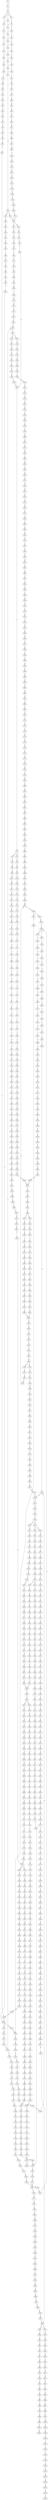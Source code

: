 strict digraph  {
	S0 -> S1 [ label = T ];
	S1 -> S2 [ label = G ];
	S2 -> S3 [ label = T ];
	S2 -> S4 [ label = C ];
	S2 -> S5 [ label = G ];
	S3 -> S6 [ label = G ];
	S4 -> S7 [ label = G ];
	S5 -> S8 [ label = G ];
	S6 -> S9 [ label = C ];
	S7 -> S10 [ label = C ];
	S8 -> S11 [ label = C ];
	S9 -> S12 [ label = G ];
	S10 -> S13 [ label = G ];
	S11 -> S14 [ label = T ];
	S12 -> S15 [ label = T ];
	S13 -> S16 [ label = T ];
	S14 -> S17 [ label = T ];
	S15 -> S18 [ label = C ];
	S16 -> S19 [ label = C ];
	S17 -> S20 [ label = C ];
	S18 -> S21 [ label = G ];
	S19 -> S22 [ label = G ];
	S20 -> S23 [ label = G ];
	S21 -> S24 [ label = A ];
	S22 -> S25 [ label = T ];
	S23 -> S26 [ label = A ];
	S24 -> S27 [ label = A ];
	S25 -> S28 [ label = G ];
	S26 -> S29 [ label = A ];
	S27 -> S30 [ label = C ];
	S28 -> S31 [ label = C ];
	S29 -> S32 [ label = C ];
	S30 -> S33 [ label = C ];
	S30 -> S34 [ label = A ];
	S31 -> S35 [ label = A ];
	S32 -> S36 [ label = A ];
	S33 -> S37 [ label = T ];
	S34 -> S38 [ label = C ];
	S35 -> S39 [ label = T ];
	S36 -> S40 [ label = C ];
	S37 -> S41 [ label = T ];
	S37 -> S42 [ label = G ];
	S38 -> S43 [ label = C ];
	S39 -> S44 [ label = C ];
	S40 -> S45 [ label = G ];
	S41 -> S46 [ label = C ];
	S42 -> S47 [ label = T ];
	S43 -> S48 [ label = C ];
	S44 -> S49 [ label = C ];
	S45 -> S50 [ label = C ];
	S46 -> S51 [ label = G ];
	S47 -> S52 [ label = C ];
	S48 -> S53 [ label = G ];
	S49 -> S54 [ label = G ];
	S50 -> S55 [ label = G ];
	S51 -> S56 [ label = T ];
	S52 -> S57 [ label = G ];
	S53 -> S58 [ label = T ];
	S54 -> S59 [ label = C ];
	S55 -> S60 [ label = C ];
	S56 -> S61 [ label = A ];
	S57 -> S62 [ label = C ];
	S58 -> S63 [ label = A ];
	S59 -> S64 [ label = A ];
	S60 -> S65 [ label = A ];
	S61 -> S66 [ label = C ];
	S62 -> S67 [ label = G ];
	S63 -> S68 [ label = C ];
	S64 -> S69 [ label = C ];
	S65 -> S70 [ label = C ];
	S66 -> S71 [ label = T ];
	S67 -> S72 [ label = C ];
	S68 -> S73 [ label = G ];
	S69 -> S74 [ label = G ];
	S70 -> S75 [ label = G ];
	S71 -> S76 [ label = T ];
	S72 -> S77 [ label = G ];
	S72 -> S78 [ label = A ];
	S73 -> S79 [ label = T ];
	S74 -> S80 [ label = T ];
	S75 -> S81 [ label = T ];
	S76 -> S82 [ label = C ];
	S77 -> S83 [ label = A ];
	S78 -> S84 [ label = A ];
	S79 -> S85 [ label = C ];
	S80 -> S86 [ label = C ];
	S81 -> S87 [ label = C ];
	S82 -> S88 [ label = A ];
	S83 -> S89 [ label = G ];
	S84 -> S90 [ label = C ];
	S85 -> S91 [ label = C ];
	S86 -> S92 [ label = G ];
	S87 -> S93 [ label = C ];
	S88 -> S94 [ label = A ];
	S89 -> S95 [ label = C ];
	S90 -> S96 [ label = C ];
	S91 -> S97 [ label = A ];
	S92 -> S98 [ label = A ];
	S93 -> S99 [ label = A ];
	S94 -> S100 [ label = G ];
	S95 -> S101 [ label = A ];
	S96 -> S102 [ label = C ];
	S97 -> S103 [ label = G ];
	S98 -> S104 [ label = G ];
	S99 -> S105 [ label = G ];
	S100 -> S106 [ label = C ];
	S101 -> S107 [ label = G ];
	S102 -> S108 [ label = G ];
	S103 -> S109 [ label = C ];
	S104 -> S110 [ label = C ];
	S105 -> S109 [ label = C ];
	S106 -> S111 [ label = G ];
	S107 -> S112 [ label = T ];
	S108 -> S113 [ label = T ];
	S109 -> S114 [ label = T ];
	S109 -> S115 [ label = G ];
	S110 -> S116 [ label = G ];
	S111 -> S117 [ label = A ];
	S112 -> S118 [ label = G ];
	S113 -> S119 [ label = A ];
	S114 -> S120 [ label = T ];
	S115 -> S121 [ label = A ];
	S116 -> S122 [ label = A ];
	S117 -> S123 [ label = G ];
	S118 -> S124 [ label = C ];
	S119 -> S125 [ label = C ];
	S120 -> S126 [ label = C ];
	S121 -> S127 [ label = G ];
	S122 -> S128 [ label = G ];
	S123 -> S129 [ label = T ];
	S124 -> S130 [ label = A ];
	S125 -> S131 [ label = A ];
	S126 -> S132 [ label = A ];
	S127 -> S133 [ label = T ];
	S128 -> S134 [ label = T ];
	S129 -> S135 [ label = C ];
	S130 -> S136 [ label = A ];
	S131 -> S137 [ label = G ];
	S132 -> S138 [ label = C ];
	S133 -> S139 [ label = C ];
	S134 -> S140 [ label = C ];
	S135 -> S141 [ label = C ];
	S136 -> S142 [ label = C ];
	S137 -> S143 [ label = C ];
	S138 -> S144 [ label = G ];
	S139 -> S141 [ label = C ];
	S139 -> S145 [ label = T ];
	S140 -> S146 [ label = G ];
	S141 -> S147 [ label = C ];
	S142 -> S148 [ label = A ];
	S143 -> S149 [ label = A ];
	S144 -> S150 [ label = C ];
	S145 -> S151 [ label = C ];
	S146 -> S152 [ label = A ];
	S147 -> S153 [ label = T ];
	S147 -> S154 [ label = G ];
	S148 -> S155 [ label = G ];
	S149 -> S156 [ label = G ];
	S150 -> S157 [ label = C ];
	S151 -> S158 [ label = G ];
	S152 -> S159 [ label = A ];
	S153 -> S160 [ label = C ];
	S154 -> S161 [ label = C ];
	S155 -> S162 [ label = C ];
	S156 -> S163 [ label = G ];
	S157 -> S164 [ label = C ];
	S158 -> S165 [ label = T ];
	S159 -> S166 [ label = C ];
	S160 -> S167 [ label = C ];
	S161 -> S168 [ label = C ];
	S162 -> S169 [ label = T ];
	S163 -> S170 [ label = T ];
	S164 -> S171 [ label = T ];
	S165 -> S172 [ label = C ];
	S166 -> S173 [ label = C ];
	S167 -> S174 [ label = G ];
	S168 -> S175 [ label = T ];
	S169 -> S176 [ label = A ];
	S170 -> S177 [ label = G ];
	S171 -> S178 [ label = T ];
	S172 -> S179 [ label = T ];
	S173 -> S37 [ label = T ];
	S174 -> S180 [ label = G ];
	S175 -> S181 [ label = G ];
	S176 -> S182 [ label = C ];
	S177 -> S183 [ label = C ];
	S178 -> S184 [ label = C ];
	S179 -> S185 [ label = G ];
	S180 -> S186 [ label = T ];
	S181 -> S187 [ label = T ];
	S182 -> S188 [ label = G ];
	S183 -> S189 [ label = A ];
	S184 -> S190 [ label = A ];
	S185 -> S191 [ label = T ];
	S186 -> S192 [ label = C ];
	S187 -> S193 [ label = C ];
	S188 -> S194 [ label = A ];
	S189 -> S195 [ label = C ];
	S190 -> S196 [ label = T ];
	S191 -> S197 [ label = T ];
	S192 -> S198 [ label = T ];
	S193 -> S199 [ label = G ];
	S194 -> S200 [ label = G ];
	S195 -> S201 [ label = G ];
	S196 -> S202 [ label = C ];
	S197 -> S203 [ label = C ];
	S198 -> S204 [ label = G ];
	S199 -> S205 [ label = C ];
	S200 -> S206 [ label = A ];
	S201 -> S207 [ label = C ];
	S202 -> S208 [ label = C ];
	S203 -> S209 [ label = C ];
	S204 -> S210 [ label = G ];
	S205 -> S67 [ label = G ];
	S206 -> S211 [ label = A ];
	S207 -> S212 [ label = G ];
	S208 -> S213 [ label = A ];
	S209 -> S214 [ label = G ];
	S210 -> S215 [ label = A ];
	S211 -> S216 [ label = C ];
	S212 -> S217 [ label = G ];
	S213 -> S218 [ label = G ];
	S214 -> S219 [ label = T ];
	S215 -> S220 [ label = G ];
	S216 -> S221 [ label = T ];
	S217 -> S222 [ label = T ];
	S218 -> S223 [ label = A ];
	S219 -> S224 [ label = G ];
	S220 -> S225 [ label = G ];
	S221 -> S226 [ label = G ];
	S222 -> S227 [ label = G ];
	S223 -> S228 [ label = A ];
	S224 -> S229 [ label = G ];
	S225 -> S230 [ label = G ];
	S226 -> S231 [ label = G ];
	S227 -> S232 [ label = C ];
	S228 -> S233 [ label = C ];
	S229 -> S234 [ label = C ];
	S230 -> S235 [ label = T ];
	S231 -> S236 [ label = C ];
	S232 -> S237 [ label = C ];
	S233 -> S238 [ label = C ];
	S234 -> S239 [ label = C ];
	S235 -> S240 [ label = G ];
	S236 -> S241 [ label = G ];
	S237 -> S242 [ label = G ];
	S238 -> S243 [ label = A ];
	S238 -> S244 [ label = G ];
	S239 -> S245 [ label = C ];
	S240 -> S246 [ label = T ];
	S241 -> S247 [ label = C ];
	S242 -> S248 [ label = C ];
	S243 -> S249 [ label = G ];
	S243 -> S250 [ label = C ];
	S244 -> S251 [ label = G ];
	S245 -> S252 [ label = G ];
	S246 -> S253 [ label = T ];
	S247 -> S254 [ label = A ];
	S248 -> S255 [ label = A ];
	S249 -> S256 [ label = A ];
	S250 -> S257 [ label = C ];
	S251 -> S258 [ label = A ];
	S252 -> S259 [ label = T ];
	S253 -> S260 [ label = C ];
	S254 -> S261 [ label = G ];
	S255 -> S262 [ label = A ];
	S256 -> S263 [ label = C ];
	S257 -> S264 [ label = A ];
	S258 -> S265 [ label = C ];
	S259 -> S266 [ label = C ];
	S260 -> S267 [ label = C ];
	S261 -> S268 [ label = C ];
	S262 -> S269 [ label = C ];
	S263 -> S270 [ label = T ];
	S264 -> S271 [ label = C ];
	S265 -> S272 [ label = G ];
	S266 -> S273 [ label = C ];
	S267 -> S274 [ label = A ];
	S268 -> S275 [ label = G ];
	S269 -> S276 [ label = C ];
	S270 -> S277 [ label = C ];
	S271 -> S278 [ label = C ];
	S272 -> S279 [ label = C ];
	S273 -> S280 [ label = A ];
	S274 -> S281 [ label = G ];
	S275 -> S282 [ label = G ];
	S276 -> S283 [ label = A ];
	S277 -> S284 [ label = C ];
	S278 -> S285 [ label = C ];
	S279 -> S286 [ label = C ];
	S280 -> S287 [ label = G ];
	S281 -> S288 [ label = C ];
	S282 -> S289 [ label = G ];
	S283 -> S290 [ label = G ];
	S284 -> S291 [ label = C ];
	S285 -> S292 [ label = C ];
	S286 -> S293 [ label = C ];
	S287 -> S294 [ label = T ];
	S288 -> S295 [ label = A ];
	S289 -> S296 [ label = T ];
	S290 -> S297 [ label = T ];
	S291 -> S298 [ label = A ];
	S292 -> S299 [ label = T ];
	S293 -> S300 [ label = A ];
	S294 -> S301 [ label = A ];
	S295 -> S302 [ label = G ];
	S296 -> S303 [ label = G ];
	S297 -> S304 [ label = C ];
	S298 -> S305 [ label = T ];
	S299 -> S306 [ label = T ];
	S300 -> S307 [ label = T ];
	S301 -> S308 [ label = G ];
	S302 -> S309 [ label = A ];
	S303 -> S310 [ label = C ];
	S304 -> S311 [ label = G ];
	S305 -> S312 [ label = C ];
	S306 -> S313 [ label = C ];
	S307 -> S314 [ label = C ];
	S308 -> S315 [ label = G ];
	S308 -> S316 [ label = C ];
	S309 -> S317 [ label = T ];
	S310 -> S318 [ label = C ];
	S311 -> S319 [ label = C ];
	S312 -> S320 [ label = T ];
	S313 -> S321 [ label = C ];
	S313 -> S322 [ label = G ];
	S314 -> S323 [ label = G ];
	S315 -> S324 [ label = G ];
	S316 -> S325 [ label = T ];
	S317 -> S326 [ label = A ];
	S318 -> S327 [ label = G ];
	S319 -> S328 [ label = G ];
	S320 -> S329 [ label = G ];
	S321 -> S330 [ label = T ];
	S322 -> S331 [ label = A ];
	S323 -> S332 [ label = T ];
	S324 -> S333 [ label = T ];
	S325 -> S334 [ label = C ];
	S326 -> S335 [ label = A ];
	S327 -> S336 [ label = C ];
	S328 -> S337 [ label = C ];
	S329 -> S338 [ label = C ];
	S330 -> S339 [ label = G ];
	S331 -> S340 [ label = T ];
	S332 -> S341 [ label = C ];
	S333 -> S342 [ label = C ];
	S334 -> S343 [ label = C ];
	S335 -> S344 [ label = A ];
	S336 -> S345 [ label = C ];
	S337 -> S346 [ label = A ];
	S338 -> S347 [ label = C ];
	S339 -> S348 [ label = T ];
	S340 -> S349 [ label = C ];
	S341 -> S350 [ label = C ];
	S342 -> S351 [ label = A ];
	S343 -> S352 [ label = A ];
	S344 -> S353 [ label = A ];
	S345 -> S354 [ label = G ];
	S346 -> S355 [ label = G ];
	S347 -> S356 [ label = A ];
	S348 -> S357 [ label = C ];
	S349 -> S358 [ label = G ];
	S350 -> S359 [ label = T ];
	S351 -> S360 [ label = C ];
	S352 -> S361 [ label = C ];
	S353 -> S362 [ label = A ];
	S354 -> S363 [ label = G ];
	S355 -> S364 [ label = C ];
	S356 -> S365 [ label = G ];
	S357 -> S366 [ label = C ];
	S358 -> S367 [ label = T ];
	S359 -> S368 [ label = C ];
	S360 -> S369 [ label = T ];
	S361 -> S370 [ label = C ];
	S362 -> S371 [ label = C ];
	S363 -> S372 [ label = T ];
	S364 -> S373 [ label = C ];
	S365 -> S374 [ label = T ];
	S366 -> S375 [ label = T ];
	S367 -> S376 [ label = T ];
	S368 -> S377 [ label = T ];
	S369 -> S378 [ label = C ];
	S370 -> S379 [ label = G ];
	S371 -> S380 [ label = T ];
	S372 -> S381 [ label = G ];
	S373 -> S382 [ label = G ];
	S374 -> S383 [ label = C ];
	S375 -> S384 [ label = T ];
	S376 -> S385 [ label = T ];
	S377 -> S386 [ label = T ];
	S378 -> S387 [ label = G ];
	S379 -> S388 [ label = G ];
	S380 -> S389 [ label = T ];
	S381 -> S390 [ label = G ];
	S382 -> S391 [ label = G ];
	S383 -> S392 [ label = G ];
	S384 -> S393 [ label = G ];
	S385 -> S394 [ label = G ];
	S386 -> S395 [ label = C ];
	S387 -> S396 [ label = C ];
	S388 -> S397 [ label = A ];
	S389 -> S398 [ label = T ];
	S390 -> S399 [ label = T ];
	S391 -> S400 [ label = T ];
	S392 -> S401 [ label = T ];
	S393 -> S402 [ label = T ];
	S394 -> S403 [ label = T ];
	S395 -> S404 [ label = T ];
	S396 -> S405 [ label = T ];
	S397 -> S406 [ label = C ];
	S398 -> S407 [ label = G ];
	S399 -> S408 [ label = G ];
	S400 -> S409 [ label = G ];
	S401 -> S410 [ label = A ];
	S402 -> S411 [ label = A ];
	S403 -> S412 [ label = A ];
	S404 -> S413 [ label = C ];
	S405 -> S414 [ label = T ];
	S406 -> S415 [ label = G ];
	S407 -> S416 [ label = C ];
	S408 -> S417 [ label = G ];
	S409 -> S418 [ label = G ];
	S410 -> S419 [ label = A ];
	S411 -> S420 [ label = G ];
	S412 -> S421 [ label = G ];
	S413 -> S422 [ label = G ];
	S414 -> S423 [ label = C ];
	S415 -> S424 [ label = T ];
	S416 -> S425 [ label = C ];
	S417 -> S426 [ label = A ];
	S418 -> S427 [ label = A ];
	S419 -> S428 [ label = G ];
	S420 -> S429 [ label = G ];
	S421 -> S430 [ label = G ];
	S422 -> S431 [ label = G ];
	S423 -> S432 [ label = A ];
	S424 -> S433 [ label = C ];
	S425 -> S434 [ label = G ];
	S426 -> S435 [ label = A ];
	S427 -> S436 [ label = A ];
	S428 -> S437 [ label = A ];
	S429 -> S438 [ label = A ];
	S430 -> S439 [ label = A ];
	S431 -> S440 [ label = A ];
	S432 -> S441 [ label = T ];
	S433 -> S442 [ label = G ];
	S434 -> S443 [ label = T ];
	S435 -> S444 [ label = C ];
	S436 -> S445 [ label = G ];
	S437 -> S446 [ label = C ];
	S438 -> S447 [ label = G ];
	S439 -> S448 [ label = A ];
	S440 -> S449 [ label = G ];
	S441 -> S450 [ label = C ];
	S442 -> S451 [ label = T ];
	S443 -> S452 [ label = A ];
	S444 -> S453 [ label = C ];
	S445 -> S454 [ label = A ];
	S446 -> S455 [ label = G ];
	S447 -> S456 [ label = A ];
	S448 -> S457 [ label = A ];
	S449 -> S458 [ label = A ];
	S450 -> S459 [ label = C ];
	S451 -> S460 [ label = G ];
	S452 -> S461 [ label = G ];
	S453 -> S462 [ label = T ];
	S454 -> S463 [ label = A ];
	S455 -> S464 [ label = G ];
	S456 -> S465 [ label = G ];
	S457 -> S466 [ label = G ];
	S458 -> S467 [ label = G ];
	S459 -> S213 [ label = A ];
	S460 -> S468 [ label = A ];
	S461 -> S469 [ label = C ];
	S462 -> S470 [ label = C ];
	S463 -> S471 [ label = C ];
	S464 -> S472 [ label = C ];
	S465 -> S473 [ label = G ];
	S466 -> S474 [ label = G ];
	S467 -> S475 [ label = G ];
	S468 -> S476 [ label = C ];
	S469 -> S477 [ label = C ];
	S470 -> S478 [ label = G ];
	S471 -> S479 [ label = G ];
	S472 -> S480 [ label = T ];
	S473 -> S481 [ label = T ];
	S474 -> S482 [ label = T ];
	S475 -> S483 [ label = T ];
	S476 -> S484 [ label = C ];
	S477 -> S485 [ label = G ];
	S478 -> S486 [ label = G ];
	S479 -> S487 [ label = G ];
	S480 -> S488 [ label = C ];
	S481 -> S489 [ label = C ];
	S482 -> S490 [ label = C ];
	S483 -> S489 [ label = C ];
	S484 -> S491 [ label = G ];
	S485 -> S492 [ label = G ];
	S486 -> S493 [ label = C ];
	S487 -> S494 [ label = C ];
	S488 -> S495 [ label = T ];
	S489 -> S496 [ label = C ];
	S490 -> S497 [ label = C ];
	S491 -> S498 [ label = G ];
	S492 -> S499 [ label = T ];
	S493 -> S500 [ label = A ];
	S494 -> S501 [ label = A ];
	S495 -> S502 [ label = C ];
	S496 -> S503 [ label = C ];
	S497 -> S504 [ label = C ];
	S498 -> S505 [ label = T ];
	S499 -> S506 [ label = G ];
	S500 -> S507 [ label = C ];
	S501 -> S508 [ label = C ];
	S502 -> S509 [ label = G ];
	S503 -> S510 [ label = A ];
	S503 -> S511 [ label = G ];
	S504 -> S512 [ label = G ];
	S505 -> S513 [ label = C ];
	S506 -> S514 [ label = A ];
	S507 -> S515 [ label = G ];
	S508 -> S516 [ label = C ];
	S508 -> S517 [ label = T ];
	S509 -> S518 [ label = A ];
	S510 -> S519 [ label = G ];
	S511 -> S520 [ label = G ];
	S512 -> S521 [ label = A ];
	S513 -> S522 [ label = G ];
	S514 -> S523 [ label = C ];
	S515 -> S524 [ label = C ];
	S516 -> S525 [ label = G ];
	S517 -> S526 [ label = G ];
	S518 -> S527 [ label = A ];
	S519 -> S528 [ label = A ];
	S520 -> S529 [ label = A ];
	S521 -> S530 [ label = A ];
	S522 -> S531 [ label = C ];
	S523 -> S532 [ label = G ];
	S524 -> S533 [ label = G ];
	S525 -> S534 [ label = G ];
	S526 -> S535 [ label = G ];
	S527 -> S536 [ label = G ];
	S528 -> S537 [ label = G ];
	S529 -> S538 [ label = G ];
	S530 -> S539 [ label = G ];
	S531 -> S540 [ label = G ];
	S532 -> S541 [ label = T ];
	S533 -> S542 [ label = C ];
	S534 -> S543 [ label = G ];
	S535 -> S544 [ label = G ];
	S536 -> S545 [ label = T ];
	S537 -> S546 [ label = C ];
	S538 -> S547 [ label = G ];
	S539 -> S548 [ label = T ];
	S540 -> S549 [ label = T ];
	S541 -> S550 [ label = G ];
	S542 -> S551 [ label = G ];
	S543 -> S552 [ label = A ];
	S544 -> S553 [ label = A ];
	S545 -> S554 [ label = C ];
	S546 -> S555 [ label = C ];
	S547 -> S556 [ label = C ];
	S548 -> S557 [ label = C ];
	S549 -> S558 [ label = A ];
	S550 -> S559 [ label = G ];
	S551 -> S560 [ label = C ];
	S551 -> S561 [ label = G ];
	S552 -> S562 [ label = A ];
	S553 -> S563 [ label = A ];
	S554 -> S564 [ label = G ];
	S555 -> S565 [ label = A ];
	S556 -> S566 [ label = G ];
	S557 -> S567 [ label = G ];
	S558 -> S568 [ label = G ];
	S559 -> S569 [ label = G ];
	S560 -> S570 [ label = G ];
	S561 -> S571 [ label = C ];
	S562 -> S572 [ label = T ];
	S563 -> S573 [ label = C ];
	S564 -> S574 [ label = C ];
	S565 -> S575 [ label = C ];
	S566 -> S576 [ label = T ];
	S567 -> S577 [ label = A ];
	S568 -> S578 [ label = C ];
	S569 -> S579 [ label = T ];
	S570 -> S580 [ label = T ];
	S571 -> S581 [ label = T ];
	S572 -> S582 [ label = T ];
	S573 -> S583 [ label = T ];
	S574 -> S584 [ label = G ];
	S575 -> S585 [ label = G ];
	S576 -> S586 [ label = G ];
	S577 -> S587 [ label = G ];
	S578 -> S588 [ label = C ];
	S579 -> S589 [ label = A ];
	S580 -> S590 [ label = C ];
	S581 -> S591 [ label = G ];
	S582 -> S592 [ label = G ];
	S583 -> S593 [ label = G ];
	S584 -> S594 [ label = G ];
	S585 -> S595 [ label = G ];
	S586 -> S596 [ label = G ];
	S587 -> S597 [ label = G ];
	S588 -> S598 [ label = G ];
	S589 -> S599 [ label = C ];
	S590 -> S600 [ label = G ];
	S591 -> S601 [ label = G ];
	S592 -> S602 [ label = A ];
	S593 -> S603 [ label = G ];
	S594 -> S604 [ label = C ];
	S595 -> S605 [ label = T ];
	S596 -> S606 [ label = T ];
	S597 -> S607 [ label = T ];
	S598 -> S608 [ label = C ];
	S599 -> S609 [ label = T ];
	S600 -> S610 [ label = A ];
	S601 -> S611 [ label = A ];
	S602 -> S612 [ label = A ];
	S603 -> S613 [ label = A ];
	S604 -> S614 [ label = T ];
	S605 -> S615 [ label = T ];
	S606 -> S616 [ label = A ];
	S607 -> S617 [ label = A ];
	S608 -> S618 [ label = T ];
	S609 -> S619 [ label = A ];
	S610 -> S620 [ label = C ];
	S611 -> S621 [ label = A ];
	S612 -> S622 [ label = C ];
	S613 -> S623 [ label = C ];
	S614 -> S624 [ label = A ];
	S615 -> S625 [ label = A ];
	S616 -> S626 [ label = T ];
	S617 -> S627 [ label = T ];
	S618 -> S628 [ label = G ];
	S619 -> S629 [ label = T ];
	S620 -> S630 [ label = G ];
	S621 -> S631 [ label = T ];
	S622 -> S632 [ label = C ];
	S623 -> S633 [ label = C ];
	S624 -> S634 [ label = T ];
	S625 -> S635 [ label = C ];
	S626 -> S636 [ label = G ];
	S627 -> S637 [ label = A ];
	S628 -> S638 [ label = G ];
	S629 -> S639 [ label = T ];
	S630 -> S640 [ label = C ];
	S631 -> S641 [ label = G ];
	S632 -> S642 [ label = C ];
	S633 -> S643 [ label = C ];
	S634 -> S644 [ label = A ];
	S635 -> S645 [ label = T ];
	S636 -> S646 [ label = A ];
	S637 -> S647 [ label = A ];
	S638 -> S648 [ label = A ];
	S639 -> S649 [ label = G ];
	S640 -> S650 [ label = G ];
	S641 -> S651 [ label = G ];
	S642 -> S652 [ label = G ];
	S643 -> S653 [ label = G ];
	S644 -> S654 [ label = G ];
	S645 -> S655 [ label = G ];
	S646 -> S656 [ label = G ];
	S647 -> S657 [ label = G ];
	S648 -> S658 [ label = A ];
	S649 -> S659 [ label = G ];
	S650 -> S660 [ label = C ];
	S651 -> S661 [ label = G ];
	S652 -> S662 [ label = T ];
	S653 -> S663 [ label = T ];
	S654 -> S664 [ label = T ];
	S655 -> S665 [ label = C ];
	S656 -> S666 [ label = C ];
	S657 -> S667 [ label = T ];
	S658 -> S668 [ label = G ];
	S659 -> S669 [ label = A ];
	S660 -> S670 [ label = C ];
	S661 -> S671 [ label = G ];
	S662 -> S672 [ label = C ];
	S663 -> S673 [ label = C ];
	S664 -> S674 [ label = A ];
	S665 -> S675 [ label = A ];
	S666 -> S676 [ label = G ];
	S667 -> S677 [ label = C ];
	S668 -> S678 [ label = A ];
	S669 -> S679 [ label = A ];
	S670 -> S680 [ label = T ];
	S671 -> S681 [ label = T ];
	S672 -> S682 [ label = T ];
	S673 -> S683 [ label = T ];
	S674 -> S684 [ label = G ];
	S675 -> S685 [ label = G ];
	S676 -> S686 [ label = G ];
	S677 -> S687 [ label = G ];
	S678 -> S688 [ label = A ];
	S679 -> S689 [ label = C ];
	S680 -> S690 [ label = C ];
	S681 -> S691 [ label = C ];
	S682 -> S692 [ label = C ];
	S683 -> S692 [ label = C ];
	S684 -> S693 [ label = C ];
	S685 -> S694 [ label = A ];
	S686 -> S695 [ label = T ];
	S687 -> S696 [ label = T ];
	S688 -> S471 [ label = C ];
	S689 -> S697 [ label = G ];
	S690 -> S698 [ label = G ];
	S691 -> S699 [ label = C ];
	S692 -> S700 [ label = G ];
	S693 -> S701 [ label = C ];
	S694 -> S702 [ label = C ];
	S695 -> S703 [ label = C ];
	S696 -> S704 [ label = G ];
	S697 -> S705 [ label = G ];
	S698 -> S706 [ label = G ];
	S699 -> S707 [ label = G ];
	S700 -> S708 [ label = G ];
	S701 -> S709 [ label = G ];
	S702 -> S710 [ label = G ];
	S703 -> S711 [ label = G ];
	S704 -> S712 [ label = G ];
	S705 -> S713 [ label = T ];
	S706 -> S714 [ label = G ];
	S707 -> S715 [ label = C ];
	S708 -> S716 [ label = C ];
	S709 -> S717 [ label = A ];
	S710 -> S718 [ label = G ];
	S711 -> S719 [ label = C ];
	S712 -> S720 [ label = T ];
	S713 -> S721 [ label = A ];
	S714 -> S722 [ label = C ];
	S715 -> S723 [ label = C ];
	S716 -> S724 [ label = A ];
	S717 -> S725 [ label = A ];
	S718 -> S726 [ label = A ];
	S719 -> S727 [ label = A ];
	S720 -> S728 [ label = A ];
	S721 -> S729 [ label = C ];
	S722 -> S730 [ label = T ];
	S723 -> S731 [ label = G ];
	S724 -> S732 [ label = C ];
	S725 -> S733 [ label = A ];
	S726 -> S734 [ label = C ];
	S727 -> S735 [ label = C ];
	S728 -> S736 [ label = C ];
	S729 -> S737 [ label = G ];
	S730 -> S738 [ label = C ];
	S731 -> S739 [ label = G ];
	S732 -> S740 [ label = C ];
	S733 -> S741 [ label = C ];
	S734 -> S742 [ label = A ];
	S735 -> S743 [ label = G ];
	S736 -> S744 [ label = C ];
	S737 -> S745 [ label = A ];
	S738 -> S746 [ label = A ];
	S739 -> S747 [ label = A ];
	S740 -> S748 [ label = G ];
	S741 -> S749 [ label = C ];
	S742 -> S750 [ label = C ];
	S743 -> S751 [ label = C ];
	S744 -> S752 [ label = G ];
	S745 -> S753 [ label = A ];
	S746 -> S754 [ label = C ];
	S747 -> S755 [ label = A ];
	S748 -> S756 [ label = A ];
	S749 -> S757 [ label = C ];
	S750 -> S758 [ label = A ];
	S751 -> S759 [ label = G ];
	S752 -> S760 [ label = G ];
	S753 -> S761 [ label = G ];
	S754 -> S762 [ label = G ];
	S755 -> S763 [ label = C ];
	S756 -> S764 [ label = G ];
	S756 -> S765 [ label = A ];
	S757 -> S766 [ label = C ];
	S758 -> S767 [ label = C ];
	S759 -> S768 [ label = C ];
	S760 -> S769 [ label = T ];
	S761 -> S770 [ label = A ];
	S762 -> S771 [ label = T ];
	S763 -> S772 [ label = T ];
	S764 -> S773 [ label = T ];
	S765 -> S774 [ label = T ];
	S766 -> S775 [ label = G ];
	S767 -> S776 [ label = C ];
	S768 -> S551 [ label = G ];
	S769 -> S777 [ label = G ];
	S770 -> S778 [ label = A ];
	S771 -> S779 [ label = C ];
	S772 -> S780 [ label = G ];
	S773 -> S781 [ label = C ];
	S774 -> S782 [ label = G ];
	S775 -> S783 [ label = A ];
	S776 -> S784 [ label = T ];
	S777 -> S785 [ label = G ];
	S778 -> S786 [ label = G ];
	S779 -> S787 [ label = C ];
	S780 -> S788 [ label = C ];
	S781 -> S789 [ label = C ];
	S782 -> S790 [ label = T ];
	S783 -> S791 [ label = C ];
	S784 -> S792 [ label = C ];
	S785 -> S793 [ label = T ];
	S786 -> S794 [ label = T ];
	S787 -> S795 [ label = A ];
	S788 -> S796 [ label = A ];
	S789 -> S797 [ label = A ];
	S790 -> S798 [ label = A ];
	S791 -> S799 [ label = T ];
	S792 -> S800 [ label = T ];
	S793 -> S801 [ label = T ];
	S794 -> S802 [ label = G ];
	S795 -> S105 [ label = G ];
	S796 -> S803 [ label = A ];
	S797 -> S804 [ label = G ];
	S798 -> S805 [ label = G ];
	S799 -> S806 [ label = A ];
	S800 -> S807 [ label = A ];
	S801 -> S808 [ label = A ];
	S802 -> S809 [ label = T ];
	S803 -> S810 [ label = C ];
	S804 -> S811 [ label = T ];
	S804 -> S812 [ label = C ];
	S805 -> S813 [ label = T ];
	S806 -> S814 [ label = G ];
	S807 -> S815 [ label = G ];
	S808 -> S816 [ label = G ];
	S809 -> S817 [ label = C ];
	S810 -> S818 [ label = C ];
	S811 -> S819 [ label = A ];
	S812 -> S820 [ label = T ];
	S813 -> S821 [ label = T ];
	S814 -> S822 [ label = A ];
	S815 -> S823 [ label = A ];
	S816 -> S824 [ label = A ];
	S817 -> S825 [ label = C ];
	S818 -> S826 [ label = A ];
	S819 -> S308 [ label = G ];
	S820 -> S120 [ label = T ];
	S821 -> S827 [ label = T ];
	S822 -> S828 [ label = A ];
	S823 -> S829 [ label = A ];
	S824 -> S830 [ label = A ];
	S825 -> S831 [ label = T ];
	S826 -> S832 [ label = G ];
	S827 -> S833 [ label = C ];
	S828 -> S834 [ label = T ];
	S829 -> S835 [ label = C ];
	S830 -> S836 [ label = G ];
	S831 -> S837 [ label = G ];
	S832 -> S838 [ label = A ];
	S833 -> S839 [ label = A ];
	S834 -> S840 [ label = C ];
	S835 -> S841 [ label = G ];
	S836 -> S842 [ label = G ];
	S837 -> S843 [ label = G ];
	S838 -> S844 [ label = A ];
	S839 -> S845 [ label = C ];
	S840 -> S846 [ label = G ];
	S841 -> S847 [ label = A ];
	S842 -> S848 [ label = G ];
	S843 -> S849 [ label = C ];
	S844 -> S850 [ label = C ];
	S845 -> S851 [ label = T ];
	S846 -> S852 [ label = G ];
	S847 -> S853 [ label = G ];
	S848 -> S854 [ label = G ];
	S849 -> S855 [ label = C ];
	S850 -> S856 [ label = A ];
	S851 -> S857 [ label = C ];
	S852 -> S858 [ label = G ];
	S853 -> S859 [ label = G ];
	S854 -> S860 [ label = G ];
	S855 -> S861 [ label = T ];
	S856 -> S862 [ label = G ];
	S857 -> S863 [ label = C ];
	S858 -> S864 [ label = T ];
	S859 -> S865 [ label = T ];
	S860 -> S866 [ label = T ];
	S861 -> S867 [ label = G ];
	S862 -> S868 [ label = C ];
	S863 -> S869 [ label = T ];
	S864 -> S870 [ label = A ];
	S865 -> S871 [ label = G ];
	S866 -> S872 [ label = C ];
	S867 -> S873 [ label = G ];
	S868 -> S874 [ label = C ];
	S869 -> S875 [ label = T ];
	S870 -> S876 [ label = T ];
	S871 -> S877 [ label = T ];
	S872 -> S878 [ label = C ];
	S873 -> S879 [ label = G ];
	S874 -> S880 [ label = G ];
	S875 -> S881 [ label = T ];
	S876 -> S882 [ label = C ];
	S877 -> S883 [ label = C ];
	S878 -> S884 [ label = G ];
	S879 -> S885 [ label = T ];
	S880 -> S886 [ label = T ];
	S881 -> S887 [ label = C ];
	S882 -> S888 [ label = C ];
	S883 -> S889 [ label = C ];
	S884 -> S890 [ label = T ];
	S885 -> S891 [ label = C ];
	S886 -> S892 [ label = C ];
	S887 -> S893 [ label = A ];
	S888 -> S894 [ label = C ];
	S889 -> S895 [ label = C ];
	S890 -> S896 [ label = C ];
	S891 -> S897 [ label = C ];
	S892 -> S898 [ label = C ];
	S893 -> S899 [ label = T ];
	S894 -> S900 [ label = G ];
	S895 -> S901 [ label = T ];
	S896 -> S902 [ label = G ];
	S897 -> S903 [ label = C ];
	S898 -> S904 [ label = T ];
	S899 -> S905 [ label = C ];
	S900 -> S906 [ label = A ];
	S901 -> S907 [ label = G ];
	S902 -> S908 [ label = G ];
	S903 -> S909 [ label = G ];
	S904 -> S910 [ label = C ];
	S905 -> S911 [ label = C ];
	S906 -> S912 [ label = A ];
	S907 -> S913 [ label = T ];
	S908 -> S914 [ label = A ];
	S909 -> S915 [ label = A ];
	S910 -> S916 [ label = T ];
	S911 -> S917 [ label = A ];
	S912 -> S918 [ label = A ];
	S913 -> S919 [ label = C ];
	S914 -> S920 [ label = A ];
	S915 -> S921 [ label = G ];
	S916 -> S922 [ label = G ];
	S917 -> S218 [ label = G ];
	S918 -> S923 [ label = G ];
	S919 -> S924 [ label = C ];
	S920 -> S925 [ label = C ];
	S921 -> S926 [ label = T ];
	S922 -> S927 [ label = T ];
	S923 -> S928 [ label = T ];
	S924 -> S929 [ label = T ];
	S925 -> S930 [ label = A ];
	S925 -> S931 [ label = T ];
	S926 -> S932 [ label = C ];
	S927 -> S933 [ label = C ];
	S928 -> S934 [ label = G ];
	S929 -> S935 [ label = A ];
	S930 -> S936 [ label = G ];
	S931 -> S937 [ label = A ];
	S932 -> S938 [ label = C ];
	S933 -> S939 [ label = G ];
	S934 -> S940 [ label = T ];
	S935 -> S941 [ label = C ];
	S936 -> S942 [ label = G ];
	S937 -> S943 [ label = C ];
	S938 -> S797 [ label = A ];
	S939 -> S944 [ label = T ];
	S940 -> S945 [ label = C ];
	S941 -> S946 [ label = T ];
	S942 -> S947 [ label = A ];
	S943 -> S948 [ label = A ];
	S944 -> S949 [ label = G ];
	S945 -> S950 [ label = G ];
	S946 -> S951 [ label = A ];
	S947 -> S952 [ label = A ];
	S948 -> S953 [ label = A ];
	S949 -> S954 [ label = G ];
	S950 -> S955 [ label = T ];
	S951 -> S956 [ label = C ];
	S952 -> S957 [ label = T ];
	S953 -> S958 [ label = C ];
	S954 -> S959 [ label = T ];
	S955 -> S960 [ label = C ];
	S956 -> S961 [ label = C ];
	S957 -> S962 [ label = A ];
	S958 -> S963 [ label = G ];
	S959 -> S728 [ label = A ];
	S960 -> S964 [ label = G ];
	S961 -> S965 [ label = A ];
	S962 -> S966 [ label = G ];
	S963 -> S967 [ label = A ];
	S964 -> S968 [ label = G ];
	S965 -> S969 [ label = G ];
	S966 -> S970 [ label = T ];
	S967 -> S971 [ label = A ];
	S968 -> S972 [ label = A ];
	S969 -> S973 [ label = G ];
	S970 -> S974 [ label = C ];
	S971 -> S975 [ label = A ];
	S972 -> S976 [ label = A ];
	S973 -> S977 [ label = A ];
	S974 -> S978 [ label = T ];
	S975 -> S979 [ label = A ];
	S976 -> S925 [ label = C ];
	S977 -> S980 [ label = G ];
	S978 -> S981 [ label = C ];
	S979 -> S982 [ label = C ];
	S980 -> S983 [ label = A ];
	S981 -> S984 [ label = T ];
	S982 -> S985 [ label = A ];
	S983 -> S986 [ label = G ];
	S984 -> S987 [ label = C ];
	S985 -> S988 [ label = G ];
	S986 -> S989 [ label = T ];
	S987 -> S990 [ label = T ];
	S988 -> S991 [ label = A ];
	S989 -> S992 [ label = C ];
	S990 -> S993 [ label = G ];
	S991 -> S994 [ label = A ];
	S992 -> S995 [ label = A ];
	S993 -> S996 [ label = A ];
	S994 -> S997 [ label = G ];
	S995 -> S998 [ label = G ];
	S996 -> S999 [ label = G ];
	S997 -> S1000 [ label = G ];
	S998 -> S1001 [ label = G ];
	S999 -> S1002 [ label = T ];
	S1000 -> S1003 [ label = G ];
	S1001 -> S1004 [ label = A ];
	S1002 -> S1005 [ label = A ];
	S1003 -> S1006 [ label = G ];
	S1004 -> S1007 [ label = C ];
	S1006 -> S1008 [ label = T ];
	S1007 -> S1009 [ label = C ];
	S1008 -> S1010 [ label = C ];
	S1009 -> S1011 [ label = A ];
	S1010 -> S1012 [ label = T ];
	S1011 -> S1013 [ label = G ];
	S1012 -> S1014 [ label = C ];
	S1013 -> S1015 [ label = T ];
	S1014 -> S1016 [ label = T ];
	S1015 -> S1017 [ label = C ];
	S1016 -> S1018 [ label = C ];
	S1017 -> S1019 [ label = T ];
	S1018 -> S1020 [ label = G ];
	S1019 -> S1021 [ label = C ];
	S1020 -> S1022 [ label = T ];
	S1021 -> S1023 [ label = T ];
	S1022 -> S1024 [ label = G ];
	S1023 -> S1025 [ label = G ];
	S1024 -> S1026 [ label = G ];
	S1025 -> S1027 [ label = T ];
	S1026 -> S1028 [ label = T ];
	S1027 -> S1029 [ label = A ];
	S1028 -> S1030 [ label = A ];
}
